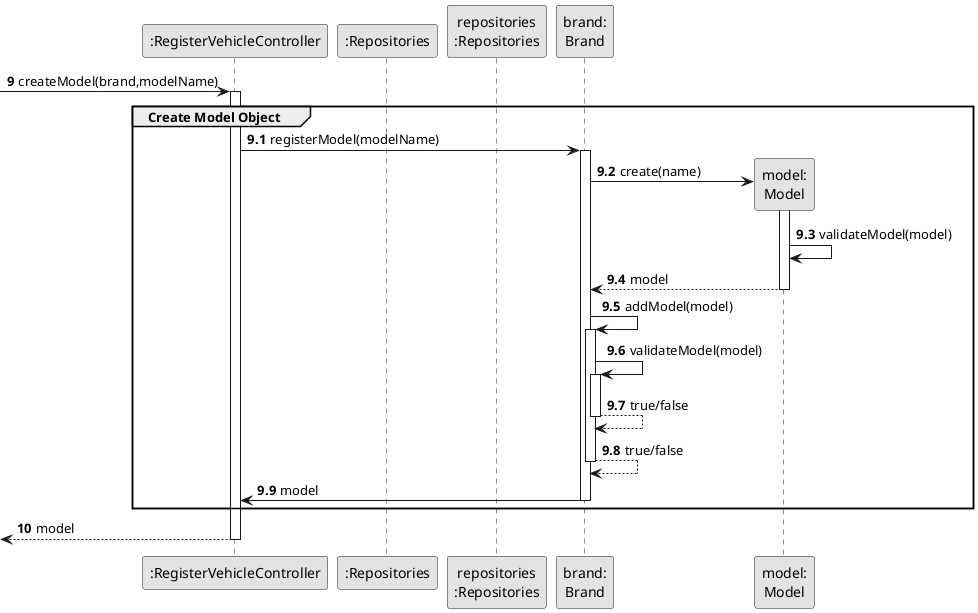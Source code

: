 @startuml
skinparam monochrome true
skinparam packageStyle rectangle
skinparam shadowing false

participant ":RegisterVehicleController" as CTRL
participant ":Repositories" as RepositorySingleton
participant "repositories\n:Repositories" as PLAT
participant "brand:\nBrand" as Brand
participant "model:\nModel" as Model

autonumber 9
-> CTRL: createModel(brand,modelName)

autonumber 9.1
activate CTRL
    group Create Model Object

        CTRL -> Brand : registerModel(modelName)

        activate Brand

            Brand -> Model**: create(name)

            activate Model

                Model -> Model: validateModel(model)
                Model --> Brand : model

            deactivate Model

        Brand -> Brand: addModel(model)

        activate Brand
            Brand -> Brand: validateModel(model)
            activate Brand
                Brand --> Brand : true/false
            deactivate Brand

            Brand --> Brand : true/false
        deactivate Brand

            Brand -> CTRL : model
        deactivate Brand
    end

    autonumber 10
    <-- CTRL : model
deactivate CTRL


@enduml